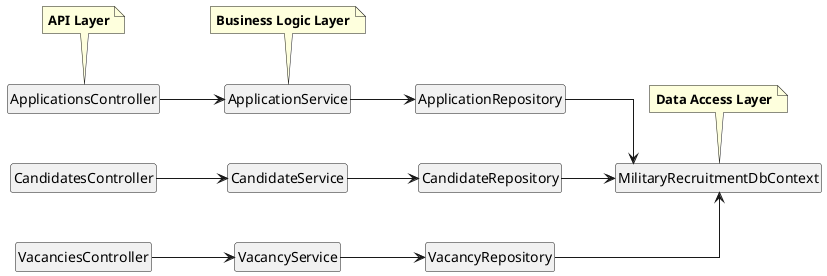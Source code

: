 @startuml
' Enable better layout
skinparam linetype ortho
skinparam nodesep 50
skinparam ranksep 50
skinparam classAttributeIconSize 0
hide empty members
hide circle
left to right direction

' Define all classes with empty bodies
class MilitaryRecruitmentDbContext
class ApplicationRepository
class CandidateRepository
class VacancyRepository
class ApplicationService
class CandidateService
class VacancyService
class ApplicationsController
class CandidatesController
class VacanciesController

' Add relationships
ApplicationsController --> ApplicationService
CandidatesController --> CandidateService
VacanciesController --> VacancyService

ApplicationService --> ApplicationRepository
CandidateService --> CandidateRepository
VacancyService --> VacancyRepository

ApplicationRepository --> MilitaryRecruitmentDbContext
CandidateRepository --> MilitaryRecruitmentDbContext
VacancyRepository --> MilitaryRecruitmentDbContext

' Add layers as notes
note top of MilitaryRecruitmentDbContext
  <b>Data Access Layer</b>
end note

note top of ApplicationService
  <b>Business Logic Layer</b>
end note

note top of ApplicationsController
  <b>API Layer</b>
end note
@enduml